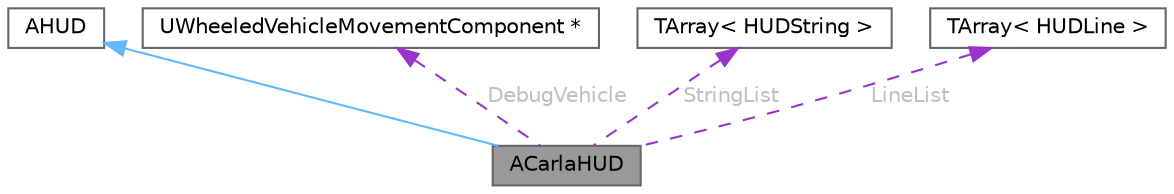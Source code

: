 digraph "ACarlaHUD"
{
 // INTERACTIVE_SVG=YES
 // LATEX_PDF_SIZE
  bgcolor="transparent";
  edge [fontname=Helvetica,fontsize=10,labelfontname=Helvetica,labelfontsize=10];
  node [fontname=Helvetica,fontsize=10,shape=box,height=0.2,width=0.4];
  Node1 [id="Node000001",label="ACarlaHUD",height=0.2,width=0.4,color="gray40", fillcolor="grey60", style="filled", fontcolor="black",tooltip="Class to draw on HUD"];
  Node2 -> Node1 [id="edge1_Node000001_Node000002",dir="back",color="steelblue1",style="solid",tooltip=" "];
  Node2 [id="Node000002",label="AHUD",height=0.2,width=0.4,color="gray40", fillcolor="white", style="filled",URL="$de/dc7/classAHUD.html",tooltip=" "];
  Node3 -> Node1 [id="edge2_Node000001_Node000003",dir="back",color="darkorchid3",style="dashed",tooltip=" ",label=" DebugVehicle",fontcolor="grey" ];
  Node3 [id="Node000003",label="UWheeledVehicleMovementComponent *",height=0.2,width=0.4,color="gray40", fillcolor="white", style="filled",tooltip=" "];
  Node4 -> Node1 [id="edge3_Node000001_Node000004",dir="back",color="darkorchid3",style="dashed",tooltip=" ",label=" StringList",fontcolor="grey" ];
  Node4 [id="Node000004",label="TArray\< HUDString \>",height=0.2,width=0.4,color="gray40", fillcolor="white", style="filled",tooltip=" "];
  Node5 -> Node1 [id="edge4_Node000001_Node000005",dir="back",color="darkorchid3",style="dashed",tooltip=" ",label=" LineList",fontcolor="grey" ];
  Node5 [id="Node000005",label="TArray\< HUDLine \>",height=0.2,width=0.4,color="gray40", fillcolor="white", style="filled",tooltip=" "];
}
